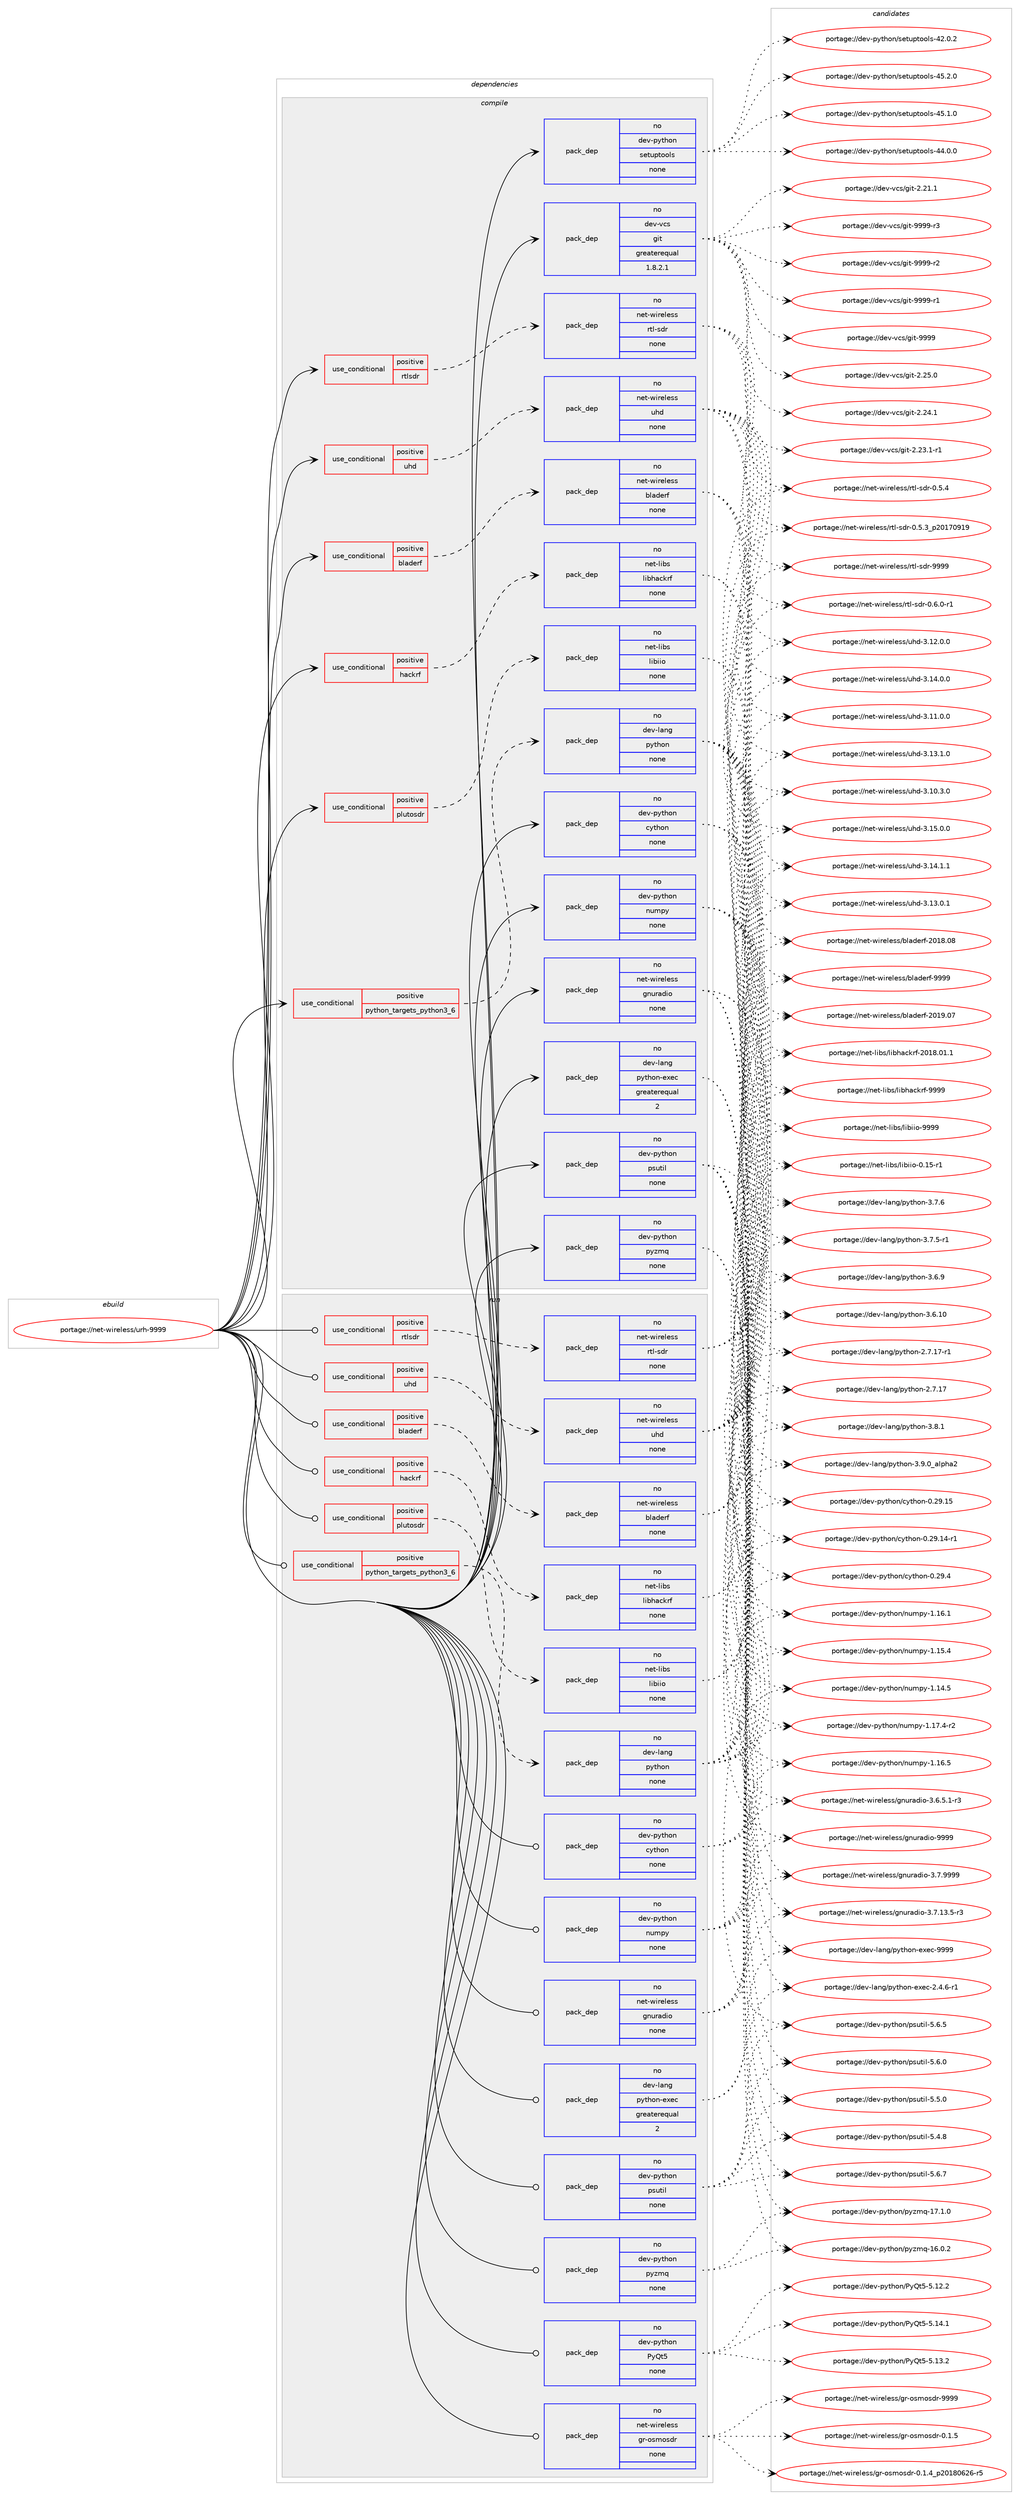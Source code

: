 digraph prolog {

# *************
# Graph options
# *************

newrank=true;
concentrate=true;
compound=true;
graph [rankdir=LR,fontname=Helvetica,fontsize=10,ranksep=1.5];#, ranksep=2.5, nodesep=0.2];
edge  [arrowhead=vee];
node  [fontname=Helvetica,fontsize=10];

# **********
# The ebuild
# **********

subgraph cluster_leftcol {
color=gray;
rank=same;
label=<<i>ebuild</i>>;
id [label="portage://net-wireless/urh-9999", color=red, width=4, href="../net-wireless/urh-9999.svg"];
}

# ****************
# The dependencies
# ****************

subgraph cluster_midcol {
color=gray;
label=<<i>dependencies</i>>;
subgraph cluster_compile {
fillcolor="#eeeeee";
style=filled;
label=<<i>compile</i>>;
subgraph cond21196 {
dependency108096 [label=<<TABLE BORDER="0" CELLBORDER="1" CELLSPACING="0" CELLPADDING="4"><TR><TD ROWSPAN="3" CELLPADDING="10">use_conditional</TD></TR><TR><TD>positive</TD></TR><TR><TD>bladerf</TD></TR></TABLE>>, shape=none, color=red];
subgraph pack85108 {
dependency108097 [label=<<TABLE BORDER="0" CELLBORDER="1" CELLSPACING="0" CELLPADDING="4" WIDTH="220"><TR><TD ROWSPAN="6" CELLPADDING="30">pack_dep</TD></TR><TR><TD WIDTH="110">no</TD></TR><TR><TD>net-wireless</TD></TR><TR><TD>bladerf</TD></TR><TR><TD>none</TD></TR><TR><TD></TD></TR></TABLE>>, shape=none, color=blue];
}
dependency108096:e -> dependency108097:w [weight=20,style="dashed",arrowhead="vee"];
}
id:e -> dependency108096:w [weight=20,style="solid",arrowhead="vee"];
subgraph cond21197 {
dependency108098 [label=<<TABLE BORDER="0" CELLBORDER="1" CELLSPACING="0" CELLPADDING="4"><TR><TD ROWSPAN="3" CELLPADDING="10">use_conditional</TD></TR><TR><TD>positive</TD></TR><TR><TD>hackrf</TD></TR></TABLE>>, shape=none, color=red];
subgraph pack85109 {
dependency108099 [label=<<TABLE BORDER="0" CELLBORDER="1" CELLSPACING="0" CELLPADDING="4" WIDTH="220"><TR><TD ROWSPAN="6" CELLPADDING="30">pack_dep</TD></TR><TR><TD WIDTH="110">no</TD></TR><TR><TD>net-libs</TD></TR><TR><TD>libhackrf</TD></TR><TR><TD>none</TD></TR><TR><TD></TD></TR></TABLE>>, shape=none, color=blue];
}
dependency108098:e -> dependency108099:w [weight=20,style="dashed",arrowhead="vee"];
}
id:e -> dependency108098:w [weight=20,style="solid",arrowhead="vee"];
subgraph cond21198 {
dependency108100 [label=<<TABLE BORDER="0" CELLBORDER="1" CELLSPACING="0" CELLPADDING="4"><TR><TD ROWSPAN="3" CELLPADDING="10">use_conditional</TD></TR><TR><TD>positive</TD></TR><TR><TD>plutosdr</TD></TR></TABLE>>, shape=none, color=red];
subgraph pack85110 {
dependency108101 [label=<<TABLE BORDER="0" CELLBORDER="1" CELLSPACING="0" CELLPADDING="4" WIDTH="220"><TR><TD ROWSPAN="6" CELLPADDING="30">pack_dep</TD></TR><TR><TD WIDTH="110">no</TD></TR><TR><TD>net-libs</TD></TR><TR><TD>libiio</TD></TR><TR><TD>none</TD></TR><TR><TD></TD></TR></TABLE>>, shape=none, color=blue];
}
dependency108100:e -> dependency108101:w [weight=20,style="dashed",arrowhead="vee"];
}
id:e -> dependency108100:w [weight=20,style="solid",arrowhead="vee"];
subgraph cond21199 {
dependency108102 [label=<<TABLE BORDER="0" CELLBORDER="1" CELLSPACING="0" CELLPADDING="4"><TR><TD ROWSPAN="3" CELLPADDING="10">use_conditional</TD></TR><TR><TD>positive</TD></TR><TR><TD>python_targets_python3_6</TD></TR></TABLE>>, shape=none, color=red];
subgraph pack85111 {
dependency108103 [label=<<TABLE BORDER="0" CELLBORDER="1" CELLSPACING="0" CELLPADDING="4" WIDTH="220"><TR><TD ROWSPAN="6" CELLPADDING="30">pack_dep</TD></TR><TR><TD WIDTH="110">no</TD></TR><TR><TD>dev-lang</TD></TR><TR><TD>python</TD></TR><TR><TD>none</TD></TR><TR><TD></TD></TR></TABLE>>, shape=none, color=blue];
}
dependency108102:e -> dependency108103:w [weight=20,style="dashed",arrowhead="vee"];
}
id:e -> dependency108102:w [weight=20,style="solid",arrowhead="vee"];
subgraph cond21200 {
dependency108104 [label=<<TABLE BORDER="0" CELLBORDER="1" CELLSPACING="0" CELLPADDING="4"><TR><TD ROWSPAN="3" CELLPADDING="10">use_conditional</TD></TR><TR><TD>positive</TD></TR><TR><TD>rtlsdr</TD></TR></TABLE>>, shape=none, color=red];
subgraph pack85112 {
dependency108105 [label=<<TABLE BORDER="0" CELLBORDER="1" CELLSPACING="0" CELLPADDING="4" WIDTH="220"><TR><TD ROWSPAN="6" CELLPADDING="30">pack_dep</TD></TR><TR><TD WIDTH="110">no</TD></TR><TR><TD>net-wireless</TD></TR><TR><TD>rtl-sdr</TD></TR><TR><TD>none</TD></TR><TR><TD></TD></TR></TABLE>>, shape=none, color=blue];
}
dependency108104:e -> dependency108105:w [weight=20,style="dashed",arrowhead="vee"];
}
id:e -> dependency108104:w [weight=20,style="solid",arrowhead="vee"];
subgraph cond21201 {
dependency108106 [label=<<TABLE BORDER="0" CELLBORDER="1" CELLSPACING="0" CELLPADDING="4"><TR><TD ROWSPAN="3" CELLPADDING="10">use_conditional</TD></TR><TR><TD>positive</TD></TR><TR><TD>uhd</TD></TR></TABLE>>, shape=none, color=red];
subgraph pack85113 {
dependency108107 [label=<<TABLE BORDER="0" CELLBORDER="1" CELLSPACING="0" CELLPADDING="4" WIDTH="220"><TR><TD ROWSPAN="6" CELLPADDING="30">pack_dep</TD></TR><TR><TD WIDTH="110">no</TD></TR><TR><TD>net-wireless</TD></TR><TR><TD>uhd</TD></TR><TR><TD>none</TD></TR><TR><TD></TD></TR></TABLE>>, shape=none, color=blue];
}
dependency108106:e -> dependency108107:w [weight=20,style="dashed",arrowhead="vee"];
}
id:e -> dependency108106:w [weight=20,style="solid",arrowhead="vee"];
subgraph pack85114 {
dependency108108 [label=<<TABLE BORDER="0" CELLBORDER="1" CELLSPACING="0" CELLPADDING="4" WIDTH="220"><TR><TD ROWSPAN="6" CELLPADDING="30">pack_dep</TD></TR><TR><TD WIDTH="110">no</TD></TR><TR><TD>dev-lang</TD></TR><TR><TD>python-exec</TD></TR><TR><TD>greaterequal</TD></TR><TR><TD>2</TD></TR></TABLE>>, shape=none, color=blue];
}
id:e -> dependency108108:w [weight=20,style="solid",arrowhead="vee"];
subgraph pack85115 {
dependency108109 [label=<<TABLE BORDER="0" CELLBORDER="1" CELLSPACING="0" CELLPADDING="4" WIDTH="220"><TR><TD ROWSPAN="6" CELLPADDING="30">pack_dep</TD></TR><TR><TD WIDTH="110">no</TD></TR><TR><TD>dev-python</TD></TR><TR><TD>cython</TD></TR><TR><TD>none</TD></TR><TR><TD></TD></TR></TABLE>>, shape=none, color=blue];
}
id:e -> dependency108109:w [weight=20,style="solid",arrowhead="vee"];
subgraph pack85116 {
dependency108110 [label=<<TABLE BORDER="0" CELLBORDER="1" CELLSPACING="0" CELLPADDING="4" WIDTH="220"><TR><TD ROWSPAN="6" CELLPADDING="30">pack_dep</TD></TR><TR><TD WIDTH="110">no</TD></TR><TR><TD>dev-python</TD></TR><TR><TD>numpy</TD></TR><TR><TD>none</TD></TR><TR><TD></TD></TR></TABLE>>, shape=none, color=blue];
}
id:e -> dependency108110:w [weight=20,style="solid",arrowhead="vee"];
subgraph pack85117 {
dependency108111 [label=<<TABLE BORDER="0" CELLBORDER="1" CELLSPACING="0" CELLPADDING="4" WIDTH="220"><TR><TD ROWSPAN="6" CELLPADDING="30">pack_dep</TD></TR><TR><TD WIDTH="110">no</TD></TR><TR><TD>dev-python</TD></TR><TR><TD>psutil</TD></TR><TR><TD>none</TD></TR><TR><TD></TD></TR></TABLE>>, shape=none, color=blue];
}
id:e -> dependency108111:w [weight=20,style="solid",arrowhead="vee"];
subgraph pack85118 {
dependency108112 [label=<<TABLE BORDER="0" CELLBORDER="1" CELLSPACING="0" CELLPADDING="4" WIDTH="220"><TR><TD ROWSPAN="6" CELLPADDING="30">pack_dep</TD></TR><TR><TD WIDTH="110">no</TD></TR><TR><TD>dev-python</TD></TR><TR><TD>pyzmq</TD></TR><TR><TD>none</TD></TR><TR><TD></TD></TR></TABLE>>, shape=none, color=blue];
}
id:e -> dependency108112:w [weight=20,style="solid",arrowhead="vee"];
subgraph pack85119 {
dependency108113 [label=<<TABLE BORDER="0" CELLBORDER="1" CELLSPACING="0" CELLPADDING="4" WIDTH="220"><TR><TD ROWSPAN="6" CELLPADDING="30">pack_dep</TD></TR><TR><TD WIDTH="110">no</TD></TR><TR><TD>dev-python</TD></TR><TR><TD>setuptools</TD></TR><TR><TD>none</TD></TR><TR><TD></TD></TR></TABLE>>, shape=none, color=blue];
}
id:e -> dependency108113:w [weight=20,style="solid",arrowhead="vee"];
subgraph pack85120 {
dependency108114 [label=<<TABLE BORDER="0" CELLBORDER="1" CELLSPACING="0" CELLPADDING="4" WIDTH="220"><TR><TD ROWSPAN="6" CELLPADDING="30">pack_dep</TD></TR><TR><TD WIDTH="110">no</TD></TR><TR><TD>dev-vcs</TD></TR><TR><TD>git</TD></TR><TR><TD>greaterequal</TD></TR><TR><TD>1.8.2.1</TD></TR></TABLE>>, shape=none, color=blue];
}
id:e -> dependency108114:w [weight=20,style="solid",arrowhead="vee"];
subgraph pack85121 {
dependency108115 [label=<<TABLE BORDER="0" CELLBORDER="1" CELLSPACING="0" CELLPADDING="4" WIDTH="220"><TR><TD ROWSPAN="6" CELLPADDING="30">pack_dep</TD></TR><TR><TD WIDTH="110">no</TD></TR><TR><TD>net-wireless</TD></TR><TR><TD>gnuradio</TD></TR><TR><TD>none</TD></TR><TR><TD></TD></TR></TABLE>>, shape=none, color=blue];
}
id:e -> dependency108115:w [weight=20,style="solid",arrowhead="vee"];
}
subgraph cluster_compileandrun {
fillcolor="#eeeeee";
style=filled;
label=<<i>compile and run</i>>;
}
subgraph cluster_run {
fillcolor="#eeeeee";
style=filled;
label=<<i>run</i>>;
subgraph cond21202 {
dependency108116 [label=<<TABLE BORDER="0" CELLBORDER="1" CELLSPACING="0" CELLPADDING="4"><TR><TD ROWSPAN="3" CELLPADDING="10">use_conditional</TD></TR><TR><TD>positive</TD></TR><TR><TD>bladerf</TD></TR></TABLE>>, shape=none, color=red];
subgraph pack85122 {
dependency108117 [label=<<TABLE BORDER="0" CELLBORDER="1" CELLSPACING="0" CELLPADDING="4" WIDTH="220"><TR><TD ROWSPAN="6" CELLPADDING="30">pack_dep</TD></TR><TR><TD WIDTH="110">no</TD></TR><TR><TD>net-wireless</TD></TR><TR><TD>bladerf</TD></TR><TR><TD>none</TD></TR><TR><TD></TD></TR></TABLE>>, shape=none, color=blue];
}
dependency108116:e -> dependency108117:w [weight=20,style="dashed",arrowhead="vee"];
}
id:e -> dependency108116:w [weight=20,style="solid",arrowhead="odot"];
subgraph cond21203 {
dependency108118 [label=<<TABLE BORDER="0" CELLBORDER="1" CELLSPACING="0" CELLPADDING="4"><TR><TD ROWSPAN="3" CELLPADDING="10">use_conditional</TD></TR><TR><TD>positive</TD></TR><TR><TD>hackrf</TD></TR></TABLE>>, shape=none, color=red];
subgraph pack85123 {
dependency108119 [label=<<TABLE BORDER="0" CELLBORDER="1" CELLSPACING="0" CELLPADDING="4" WIDTH="220"><TR><TD ROWSPAN="6" CELLPADDING="30">pack_dep</TD></TR><TR><TD WIDTH="110">no</TD></TR><TR><TD>net-libs</TD></TR><TR><TD>libhackrf</TD></TR><TR><TD>none</TD></TR><TR><TD></TD></TR></TABLE>>, shape=none, color=blue];
}
dependency108118:e -> dependency108119:w [weight=20,style="dashed",arrowhead="vee"];
}
id:e -> dependency108118:w [weight=20,style="solid",arrowhead="odot"];
subgraph cond21204 {
dependency108120 [label=<<TABLE BORDER="0" CELLBORDER="1" CELLSPACING="0" CELLPADDING="4"><TR><TD ROWSPAN="3" CELLPADDING="10">use_conditional</TD></TR><TR><TD>positive</TD></TR><TR><TD>plutosdr</TD></TR></TABLE>>, shape=none, color=red];
subgraph pack85124 {
dependency108121 [label=<<TABLE BORDER="0" CELLBORDER="1" CELLSPACING="0" CELLPADDING="4" WIDTH="220"><TR><TD ROWSPAN="6" CELLPADDING="30">pack_dep</TD></TR><TR><TD WIDTH="110">no</TD></TR><TR><TD>net-libs</TD></TR><TR><TD>libiio</TD></TR><TR><TD>none</TD></TR><TR><TD></TD></TR></TABLE>>, shape=none, color=blue];
}
dependency108120:e -> dependency108121:w [weight=20,style="dashed",arrowhead="vee"];
}
id:e -> dependency108120:w [weight=20,style="solid",arrowhead="odot"];
subgraph cond21205 {
dependency108122 [label=<<TABLE BORDER="0" CELLBORDER="1" CELLSPACING="0" CELLPADDING="4"><TR><TD ROWSPAN="3" CELLPADDING="10">use_conditional</TD></TR><TR><TD>positive</TD></TR><TR><TD>python_targets_python3_6</TD></TR></TABLE>>, shape=none, color=red];
subgraph pack85125 {
dependency108123 [label=<<TABLE BORDER="0" CELLBORDER="1" CELLSPACING="0" CELLPADDING="4" WIDTH="220"><TR><TD ROWSPAN="6" CELLPADDING="30">pack_dep</TD></TR><TR><TD WIDTH="110">no</TD></TR><TR><TD>dev-lang</TD></TR><TR><TD>python</TD></TR><TR><TD>none</TD></TR><TR><TD></TD></TR></TABLE>>, shape=none, color=blue];
}
dependency108122:e -> dependency108123:w [weight=20,style="dashed",arrowhead="vee"];
}
id:e -> dependency108122:w [weight=20,style="solid",arrowhead="odot"];
subgraph cond21206 {
dependency108124 [label=<<TABLE BORDER="0" CELLBORDER="1" CELLSPACING="0" CELLPADDING="4"><TR><TD ROWSPAN="3" CELLPADDING="10">use_conditional</TD></TR><TR><TD>positive</TD></TR><TR><TD>rtlsdr</TD></TR></TABLE>>, shape=none, color=red];
subgraph pack85126 {
dependency108125 [label=<<TABLE BORDER="0" CELLBORDER="1" CELLSPACING="0" CELLPADDING="4" WIDTH="220"><TR><TD ROWSPAN="6" CELLPADDING="30">pack_dep</TD></TR><TR><TD WIDTH="110">no</TD></TR><TR><TD>net-wireless</TD></TR><TR><TD>rtl-sdr</TD></TR><TR><TD>none</TD></TR><TR><TD></TD></TR></TABLE>>, shape=none, color=blue];
}
dependency108124:e -> dependency108125:w [weight=20,style="dashed",arrowhead="vee"];
}
id:e -> dependency108124:w [weight=20,style="solid",arrowhead="odot"];
subgraph cond21207 {
dependency108126 [label=<<TABLE BORDER="0" CELLBORDER="1" CELLSPACING="0" CELLPADDING="4"><TR><TD ROWSPAN="3" CELLPADDING="10">use_conditional</TD></TR><TR><TD>positive</TD></TR><TR><TD>uhd</TD></TR></TABLE>>, shape=none, color=red];
subgraph pack85127 {
dependency108127 [label=<<TABLE BORDER="0" CELLBORDER="1" CELLSPACING="0" CELLPADDING="4" WIDTH="220"><TR><TD ROWSPAN="6" CELLPADDING="30">pack_dep</TD></TR><TR><TD WIDTH="110">no</TD></TR><TR><TD>net-wireless</TD></TR><TR><TD>uhd</TD></TR><TR><TD>none</TD></TR><TR><TD></TD></TR></TABLE>>, shape=none, color=blue];
}
dependency108126:e -> dependency108127:w [weight=20,style="dashed",arrowhead="vee"];
}
id:e -> dependency108126:w [weight=20,style="solid",arrowhead="odot"];
subgraph pack85128 {
dependency108128 [label=<<TABLE BORDER="0" CELLBORDER="1" CELLSPACING="0" CELLPADDING="4" WIDTH="220"><TR><TD ROWSPAN="6" CELLPADDING="30">pack_dep</TD></TR><TR><TD WIDTH="110">no</TD></TR><TR><TD>dev-lang</TD></TR><TR><TD>python-exec</TD></TR><TR><TD>greaterequal</TD></TR><TR><TD>2</TD></TR></TABLE>>, shape=none, color=blue];
}
id:e -> dependency108128:w [weight=20,style="solid",arrowhead="odot"];
subgraph pack85129 {
dependency108129 [label=<<TABLE BORDER="0" CELLBORDER="1" CELLSPACING="0" CELLPADDING="4" WIDTH="220"><TR><TD ROWSPAN="6" CELLPADDING="30">pack_dep</TD></TR><TR><TD WIDTH="110">no</TD></TR><TR><TD>dev-python</TD></TR><TR><TD>PyQt5</TD></TR><TR><TD>none</TD></TR><TR><TD></TD></TR></TABLE>>, shape=none, color=blue];
}
id:e -> dependency108129:w [weight=20,style="solid",arrowhead="odot"];
subgraph pack85130 {
dependency108130 [label=<<TABLE BORDER="0" CELLBORDER="1" CELLSPACING="0" CELLPADDING="4" WIDTH="220"><TR><TD ROWSPAN="6" CELLPADDING="30">pack_dep</TD></TR><TR><TD WIDTH="110">no</TD></TR><TR><TD>dev-python</TD></TR><TR><TD>cython</TD></TR><TR><TD>none</TD></TR><TR><TD></TD></TR></TABLE>>, shape=none, color=blue];
}
id:e -> dependency108130:w [weight=20,style="solid",arrowhead="odot"];
subgraph pack85131 {
dependency108131 [label=<<TABLE BORDER="0" CELLBORDER="1" CELLSPACING="0" CELLPADDING="4" WIDTH="220"><TR><TD ROWSPAN="6" CELLPADDING="30">pack_dep</TD></TR><TR><TD WIDTH="110">no</TD></TR><TR><TD>dev-python</TD></TR><TR><TD>numpy</TD></TR><TR><TD>none</TD></TR><TR><TD></TD></TR></TABLE>>, shape=none, color=blue];
}
id:e -> dependency108131:w [weight=20,style="solid",arrowhead="odot"];
subgraph pack85132 {
dependency108132 [label=<<TABLE BORDER="0" CELLBORDER="1" CELLSPACING="0" CELLPADDING="4" WIDTH="220"><TR><TD ROWSPAN="6" CELLPADDING="30">pack_dep</TD></TR><TR><TD WIDTH="110">no</TD></TR><TR><TD>dev-python</TD></TR><TR><TD>psutil</TD></TR><TR><TD>none</TD></TR><TR><TD></TD></TR></TABLE>>, shape=none, color=blue];
}
id:e -> dependency108132:w [weight=20,style="solid",arrowhead="odot"];
subgraph pack85133 {
dependency108133 [label=<<TABLE BORDER="0" CELLBORDER="1" CELLSPACING="0" CELLPADDING="4" WIDTH="220"><TR><TD ROWSPAN="6" CELLPADDING="30">pack_dep</TD></TR><TR><TD WIDTH="110">no</TD></TR><TR><TD>dev-python</TD></TR><TR><TD>pyzmq</TD></TR><TR><TD>none</TD></TR><TR><TD></TD></TR></TABLE>>, shape=none, color=blue];
}
id:e -> dependency108133:w [weight=20,style="solid",arrowhead="odot"];
subgraph pack85134 {
dependency108134 [label=<<TABLE BORDER="0" CELLBORDER="1" CELLSPACING="0" CELLPADDING="4" WIDTH="220"><TR><TD ROWSPAN="6" CELLPADDING="30">pack_dep</TD></TR><TR><TD WIDTH="110">no</TD></TR><TR><TD>net-wireless</TD></TR><TR><TD>gnuradio</TD></TR><TR><TD>none</TD></TR><TR><TD></TD></TR></TABLE>>, shape=none, color=blue];
}
id:e -> dependency108134:w [weight=20,style="solid",arrowhead="odot"];
subgraph pack85135 {
dependency108135 [label=<<TABLE BORDER="0" CELLBORDER="1" CELLSPACING="0" CELLPADDING="4" WIDTH="220"><TR><TD ROWSPAN="6" CELLPADDING="30">pack_dep</TD></TR><TR><TD WIDTH="110">no</TD></TR><TR><TD>net-wireless</TD></TR><TR><TD>gr-osmosdr</TD></TR><TR><TD>none</TD></TR><TR><TD></TD></TR></TABLE>>, shape=none, color=blue];
}
id:e -> dependency108135:w [weight=20,style="solid",arrowhead="odot"];
}
}

# **************
# The candidates
# **************

subgraph cluster_choices {
rank=same;
color=gray;
label=<<i>candidates</i>>;

subgraph choice85108 {
color=black;
nodesep=1;
choice110101116451191051141011081011151154798108971001011141024557575757 [label="portage://net-wireless/bladerf-9999", color=red, width=4,href="../net-wireless/bladerf-9999.svg"];
choice110101116451191051141011081011151154798108971001011141024550484957464855 [label="portage://net-wireless/bladerf-2019.07", color=red, width=4,href="../net-wireless/bladerf-2019.07.svg"];
choice110101116451191051141011081011151154798108971001011141024550484956464856 [label="portage://net-wireless/bladerf-2018.08", color=red, width=4,href="../net-wireless/bladerf-2018.08.svg"];
dependency108097:e -> choice110101116451191051141011081011151154798108971001011141024557575757:w [style=dotted,weight="100"];
dependency108097:e -> choice110101116451191051141011081011151154798108971001011141024550484957464855:w [style=dotted,weight="100"];
dependency108097:e -> choice110101116451191051141011081011151154798108971001011141024550484956464856:w [style=dotted,weight="100"];
}
subgraph choice85109 {
color=black;
nodesep=1;
choice1101011164510810598115471081059810497991071141024557575757 [label="portage://net-libs/libhackrf-9999", color=red, width=4,href="../net-libs/libhackrf-9999.svg"];
choice11010111645108105981154710810598104979910711410245504849564648494649 [label="portage://net-libs/libhackrf-2018.01.1", color=red, width=4,href="../net-libs/libhackrf-2018.01.1.svg"];
dependency108099:e -> choice1101011164510810598115471081059810497991071141024557575757:w [style=dotted,weight="100"];
dependency108099:e -> choice11010111645108105981154710810598104979910711410245504849564648494649:w [style=dotted,weight="100"];
}
subgraph choice85110 {
color=black;
nodesep=1;
choice110101116451081059811547108105981051051114557575757 [label="portage://net-libs/libiio-9999", color=red, width=4,href="../net-libs/libiio-9999.svg"];
choice1101011164510810598115471081059810510511145484649534511449 [label="portage://net-libs/libiio-0.15-r1", color=red, width=4,href="../net-libs/libiio-0.15-r1.svg"];
dependency108101:e -> choice110101116451081059811547108105981051051114557575757:w [style=dotted,weight="100"];
dependency108101:e -> choice1101011164510810598115471081059810510511145484649534511449:w [style=dotted,weight="100"];
}
subgraph choice85111 {
color=black;
nodesep=1;
choice10010111845108971101034711212111610411111045514657464895971081121049750 [label="portage://dev-lang/python-3.9.0_alpha2", color=red, width=4,href="../dev-lang/python-3.9.0_alpha2.svg"];
choice100101118451089711010347112121116104111110455146564649 [label="portage://dev-lang/python-3.8.1", color=red, width=4,href="../dev-lang/python-3.8.1.svg"];
choice100101118451089711010347112121116104111110455146554654 [label="portage://dev-lang/python-3.7.6", color=red, width=4,href="../dev-lang/python-3.7.6.svg"];
choice1001011184510897110103471121211161041111104551465546534511449 [label="portage://dev-lang/python-3.7.5-r1", color=red, width=4,href="../dev-lang/python-3.7.5-r1.svg"];
choice100101118451089711010347112121116104111110455146544657 [label="portage://dev-lang/python-3.6.9", color=red, width=4,href="../dev-lang/python-3.6.9.svg"];
choice10010111845108971101034711212111610411111045514654464948 [label="portage://dev-lang/python-3.6.10", color=red, width=4,href="../dev-lang/python-3.6.10.svg"];
choice100101118451089711010347112121116104111110455046554649554511449 [label="portage://dev-lang/python-2.7.17-r1", color=red, width=4,href="../dev-lang/python-2.7.17-r1.svg"];
choice10010111845108971101034711212111610411111045504655464955 [label="portage://dev-lang/python-2.7.17", color=red, width=4,href="../dev-lang/python-2.7.17.svg"];
dependency108103:e -> choice10010111845108971101034711212111610411111045514657464895971081121049750:w [style=dotted,weight="100"];
dependency108103:e -> choice100101118451089711010347112121116104111110455146564649:w [style=dotted,weight="100"];
dependency108103:e -> choice100101118451089711010347112121116104111110455146554654:w [style=dotted,weight="100"];
dependency108103:e -> choice1001011184510897110103471121211161041111104551465546534511449:w [style=dotted,weight="100"];
dependency108103:e -> choice100101118451089711010347112121116104111110455146544657:w [style=dotted,weight="100"];
dependency108103:e -> choice10010111845108971101034711212111610411111045514654464948:w [style=dotted,weight="100"];
dependency108103:e -> choice100101118451089711010347112121116104111110455046554649554511449:w [style=dotted,weight="100"];
dependency108103:e -> choice10010111845108971101034711212111610411111045504655464955:w [style=dotted,weight="100"];
}
subgraph choice85112 {
color=black;
nodesep=1;
choice1101011164511910511410110810111511547114116108451151001144557575757 [label="portage://net-wireless/rtl-sdr-9999", color=red, width=4,href="../net-wireless/rtl-sdr-9999.svg"];
choice1101011164511910511410110810111511547114116108451151001144548465446484511449 [label="portage://net-wireless/rtl-sdr-0.6.0-r1", color=red, width=4,href="../net-wireless/rtl-sdr-0.6.0-r1.svg"];
choice110101116451191051141011081011151154711411610845115100114454846534652 [label="portage://net-wireless/rtl-sdr-0.5.4", color=red, width=4,href="../net-wireless/rtl-sdr-0.5.4.svg"];
choice110101116451191051141011081011151154711411610845115100114454846534651951125048495548574957 [label="portage://net-wireless/rtl-sdr-0.5.3_p20170919", color=red, width=4,href="../net-wireless/rtl-sdr-0.5.3_p20170919.svg"];
dependency108105:e -> choice1101011164511910511410110810111511547114116108451151001144557575757:w [style=dotted,weight="100"];
dependency108105:e -> choice1101011164511910511410110810111511547114116108451151001144548465446484511449:w [style=dotted,weight="100"];
dependency108105:e -> choice110101116451191051141011081011151154711411610845115100114454846534652:w [style=dotted,weight="100"];
dependency108105:e -> choice110101116451191051141011081011151154711411610845115100114454846534651951125048495548574957:w [style=dotted,weight="100"];
}
subgraph choice85113 {
color=black;
nodesep=1;
choice1101011164511910511410110810111511547117104100455146495346484648 [label="portage://net-wireless/uhd-3.15.0.0", color=red, width=4,href="../net-wireless/uhd-3.15.0.0.svg"];
choice1101011164511910511410110810111511547117104100455146495246494649 [label="portage://net-wireless/uhd-3.14.1.1", color=red, width=4,href="../net-wireless/uhd-3.14.1.1.svg"];
choice1101011164511910511410110810111511547117104100455146495246484648 [label="portage://net-wireless/uhd-3.14.0.0", color=red, width=4,href="../net-wireless/uhd-3.14.0.0.svg"];
choice1101011164511910511410110810111511547117104100455146495146494648 [label="portage://net-wireless/uhd-3.13.1.0", color=red, width=4,href="../net-wireless/uhd-3.13.1.0.svg"];
choice1101011164511910511410110810111511547117104100455146495146484649 [label="portage://net-wireless/uhd-3.13.0.1", color=red, width=4,href="../net-wireless/uhd-3.13.0.1.svg"];
choice1101011164511910511410110810111511547117104100455146495046484648 [label="portage://net-wireless/uhd-3.12.0.0", color=red, width=4,href="../net-wireless/uhd-3.12.0.0.svg"];
choice1101011164511910511410110810111511547117104100455146494946484648 [label="portage://net-wireless/uhd-3.11.0.0", color=red, width=4,href="../net-wireless/uhd-3.11.0.0.svg"];
choice1101011164511910511410110810111511547117104100455146494846514648 [label="portage://net-wireless/uhd-3.10.3.0", color=red, width=4,href="../net-wireless/uhd-3.10.3.0.svg"];
dependency108107:e -> choice1101011164511910511410110810111511547117104100455146495346484648:w [style=dotted,weight="100"];
dependency108107:e -> choice1101011164511910511410110810111511547117104100455146495246494649:w [style=dotted,weight="100"];
dependency108107:e -> choice1101011164511910511410110810111511547117104100455146495246484648:w [style=dotted,weight="100"];
dependency108107:e -> choice1101011164511910511410110810111511547117104100455146495146494648:w [style=dotted,weight="100"];
dependency108107:e -> choice1101011164511910511410110810111511547117104100455146495146484649:w [style=dotted,weight="100"];
dependency108107:e -> choice1101011164511910511410110810111511547117104100455146495046484648:w [style=dotted,weight="100"];
dependency108107:e -> choice1101011164511910511410110810111511547117104100455146494946484648:w [style=dotted,weight="100"];
dependency108107:e -> choice1101011164511910511410110810111511547117104100455146494846514648:w [style=dotted,weight="100"];
}
subgraph choice85114 {
color=black;
nodesep=1;
choice10010111845108971101034711212111610411111045101120101994557575757 [label="portage://dev-lang/python-exec-9999", color=red, width=4,href="../dev-lang/python-exec-9999.svg"];
choice10010111845108971101034711212111610411111045101120101994550465246544511449 [label="portage://dev-lang/python-exec-2.4.6-r1", color=red, width=4,href="../dev-lang/python-exec-2.4.6-r1.svg"];
dependency108108:e -> choice10010111845108971101034711212111610411111045101120101994557575757:w [style=dotted,weight="100"];
dependency108108:e -> choice10010111845108971101034711212111610411111045101120101994550465246544511449:w [style=dotted,weight="100"];
}
subgraph choice85115 {
color=black;
nodesep=1;
choice10010111845112121116104111110479912111610411111045484650574652 [label="portage://dev-python/cython-0.29.4", color=red, width=4,href="../dev-python/cython-0.29.4.svg"];
choice1001011184511212111610411111047991211161041111104548465057464953 [label="portage://dev-python/cython-0.29.15", color=red, width=4,href="../dev-python/cython-0.29.15.svg"];
choice10010111845112121116104111110479912111610411111045484650574649524511449 [label="portage://dev-python/cython-0.29.14-r1", color=red, width=4,href="../dev-python/cython-0.29.14-r1.svg"];
dependency108109:e -> choice10010111845112121116104111110479912111610411111045484650574652:w [style=dotted,weight="100"];
dependency108109:e -> choice1001011184511212111610411111047991211161041111104548465057464953:w [style=dotted,weight="100"];
dependency108109:e -> choice10010111845112121116104111110479912111610411111045484650574649524511449:w [style=dotted,weight="100"];
}
subgraph choice85116 {
color=black;
nodesep=1;
choice1001011184511212111610411111047110117109112121454946495546524511450 [label="portage://dev-python/numpy-1.17.4-r2", color=red, width=4,href="../dev-python/numpy-1.17.4-r2.svg"];
choice100101118451121211161041111104711011710911212145494649544653 [label="portage://dev-python/numpy-1.16.5", color=red, width=4,href="../dev-python/numpy-1.16.5.svg"];
choice100101118451121211161041111104711011710911212145494649544649 [label="portage://dev-python/numpy-1.16.1", color=red, width=4,href="../dev-python/numpy-1.16.1.svg"];
choice100101118451121211161041111104711011710911212145494649534652 [label="portage://dev-python/numpy-1.15.4", color=red, width=4,href="../dev-python/numpy-1.15.4.svg"];
choice100101118451121211161041111104711011710911212145494649524653 [label="portage://dev-python/numpy-1.14.5", color=red, width=4,href="../dev-python/numpy-1.14.5.svg"];
dependency108110:e -> choice1001011184511212111610411111047110117109112121454946495546524511450:w [style=dotted,weight="100"];
dependency108110:e -> choice100101118451121211161041111104711011710911212145494649544653:w [style=dotted,weight="100"];
dependency108110:e -> choice100101118451121211161041111104711011710911212145494649544649:w [style=dotted,weight="100"];
dependency108110:e -> choice100101118451121211161041111104711011710911212145494649534652:w [style=dotted,weight="100"];
dependency108110:e -> choice100101118451121211161041111104711011710911212145494649524653:w [style=dotted,weight="100"];
}
subgraph choice85117 {
color=black;
nodesep=1;
choice1001011184511212111610411111047112115117116105108455346544655 [label="portage://dev-python/psutil-5.6.7", color=red, width=4,href="../dev-python/psutil-5.6.7.svg"];
choice1001011184511212111610411111047112115117116105108455346544653 [label="portage://dev-python/psutil-5.6.5", color=red, width=4,href="../dev-python/psutil-5.6.5.svg"];
choice1001011184511212111610411111047112115117116105108455346544648 [label="portage://dev-python/psutil-5.6.0", color=red, width=4,href="../dev-python/psutil-5.6.0.svg"];
choice1001011184511212111610411111047112115117116105108455346534648 [label="portage://dev-python/psutil-5.5.0", color=red, width=4,href="../dev-python/psutil-5.5.0.svg"];
choice1001011184511212111610411111047112115117116105108455346524656 [label="portage://dev-python/psutil-5.4.8", color=red, width=4,href="../dev-python/psutil-5.4.8.svg"];
dependency108111:e -> choice1001011184511212111610411111047112115117116105108455346544655:w [style=dotted,weight="100"];
dependency108111:e -> choice1001011184511212111610411111047112115117116105108455346544653:w [style=dotted,weight="100"];
dependency108111:e -> choice1001011184511212111610411111047112115117116105108455346544648:w [style=dotted,weight="100"];
dependency108111:e -> choice1001011184511212111610411111047112115117116105108455346534648:w [style=dotted,weight="100"];
dependency108111:e -> choice1001011184511212111610411111047112115117116105108455346524656:w [style=dotted,weight="100"];
}
subgraph choice85118 {
color=black;
nodesep=1;
choice100101118451121211161041111104711212112210911345495546494648 [label="portage://dev-python/pyzmq-17.1.0", color=red, width=4,href="../dev-python/pyzmq-17.1.0.svg"];
choice100101118451121211161041111104711212112210911345495446484650 [label="portage://dev-python/pyzmq-16.0.2", color=red, width=4,href="../dev-python/pyzmq-16.0.2.svg"];
dependency108112:e -> choice100101118451121211161041111104711212112210911345495546494648:w [style=dotted,weight="100"];
dependency108112:e -> choice100101118451121211161041111104711212112210911345495446484650:w [style=dotted,weight="100"];
}
subgraph choice85119 {
color=black;
nodesep=1;
choice100101118451121211161041111104711510111611711211611111110811545525346504648 [label="portage://dev-python/setuptools-45.2.0", color=red, width=4,href="../dev-python/setuptools-45.2.0.svg"];
choice100101118451121211161041111104711510111611711211611111110811545525346494648 [label="portage://dev-python/setuptools-45.1.0", color=red, width=4,href="../dev-python/setuptools-45.1.0.svg"];
choice100101118451121211161041111104711510111611711211611111110811545525246484648 [label="portage://dev-python/setuptools-44.0.0", color=red, width=4,href="../dev-python/setuptools-44.0.0.svg"];
choice100101118451121211161041111104711510111611711211611111110811545525046484650 [label="portage://dev-python/setuptools-42.0.2", color=red, width=4,href="../dev-python/setuptools-42.0.2.svg"];
dependency108113:e -> choice100101118451121211161041111104711510111611711211611111110811545525346504648:w [style=dotted,weight="100"];
dependency108113:e -> choice100101118451121211161041111104711510111611711211611111110811545525346494648:w [style=dotted,weight="100"];
dependency108113:e -> choice100101118451121211161041111104711510111611711211611111110811545525246484648:w [style=dotted,weight="100"];
dependency108113:e -> choice100101118451121211161041111104711510111611711211611111110811545525046484650:w [style=dotted,weight="100"];
}
subgraph choice85120 {
color=black;
nodesep=1;
choice10010111845118991154710310511645575757574511451 [label="portage://dev-vcs/git-9999-r3", color=red, width=4,href="../dev-vcs/git-9999-r3.svg"];
choice10010111845118991154710310511645575757574511450 [label="portage://dev-vcs/git-9999-r2", color=red, width=4,href="../dev-vcs/git-9999-r2.svg"];
choice10010111845118991154710310511645575757574511449 [label="portage://dev-vcs/git-9999-r1", color=red, width=4,href="../dev-vcs/git-9999-r1.svg"];
choice1001011184511899115471031051164557575757 [label="portage://dev-vcs/git-9999", color=red, width=4,href="../dev-vcs/git-9999.svg"];
choice10010111845118991154710310511645504650534648 [label="portage://dev-vcs/git-2.25.0", color=red, width=4,href="../dev-vcs/git-2.25.0.svg"];
choice10010111845118991154710310511645504650524649 [label="portage://dev-vcs/git-2.24.1", color=red, width=4,href="../dev-vcs/git-2.24.1.svg"];
choice100101118451189911547103105116455046505146494511449 [label="portage://dev-vcs/git-2.23.1-r1", color=red, width=4,href="../dev-vcs/git-2.23.1-r1.svg"];
choice10010111845118991154710310511645504650494649 [label="portage://dev-vcs/git-2.21.1", color=red, width=4,href="../dev-vcs/git-2.21.1.svg"];
dependency108114:e -> choice10010111845118991154710310511645575757574511451:w [style=dotted,weight="100"];
dependency108114:e -> choice10010111845118991154710310511645575757574511450:w [style=dotted,weight="100"];
dependency108114:e -> choice10010111845118991154710310511645575757574511449:w [style=dotted,weight="100"];
dependency108114:e -> choice1001011184511899115471031051164557575757:w [style=dotted,weight="100"];
dependency108114:e -> choice10010111845118991154710310511645504650534648:w [style=dotted,weight="100"];
dependency108114:e -> choice10010111845118991154710310511645504650524649:w [style=dotted,weight="100"];
dependency108114:e -> choice100101118451189911547103105116455046505146494511449:w [style=dotted,weight="100"];
dependency108114:e -> choice10010111845118991154710310511645504650494649:w [style=dotted,weight="100"];
}
subgraph choice85121 {
color=black;
nodesep=1;
choice1101011164511910511410110810111511547103110117114971001051114557575757 [label="portage://net-wireless/gnuradio-9999", color=red, width=4,href="../net-wireless/gnuradio-9999.svg"];
choice110101116451191051141011081011151154710311011711497100105111455146554657575757 [label="portage://net-wireless/gnuradio-3.7.9999", color=red, width=4,href="../net-wireless/gnuradio-3.7.9999.svg"];
choice1101011164511910511410110810111511547103110117114971001051114551465546495146534511451 [label="portage://net-wireless/gnuradio-3.7.13.5-r3", color=red, width=4,href="../net-wireless/gnuradio-3.7.13.5-r3.svg"];
choice11010111645119105114101108101115115471031101171149710010511145514654465346494511451 [label="portage://net-wireless/gnuradio-3.6.5.1-r3", color=red, width=4,href="../net-wireless/gnuradio-3.6.5.1-r3.svg"];
dependency108115:e -> choice1101011164511910511410110810111511547103110117114971001051114557575757:w [style=dotted,weight="100"];
dependency108115:e -> choice110101116451191051141011081011151154710311011711497100105111455146554657575757:w [style=dotted,weight="100"];
dependency108115:e -> choice1101011164511910511410110810111511547103110117114971001051114551465546495146534511451:w [style=dotted,weight="100"];
dependency108115:e -> choice11010111645119105114101108101115115471031101171149710010511145514654465346494511451:w [style=dotted,weight="100"];
}
subgraph choice85122 {
color=black;
nodesep=1;
choice110101116451191051141011081011151154798108971001011141024557575757 [label="portage://net-wireless/bladerf-9999", color=red, width=4,href="../net-wireless/bladerf-9999.svg"];
choice110101116451191051141011081011151154798108971001011141024550484957464855 [label="portage://net-wireless/bladerf-2019.07", color=red, width=4,href="../net-wireless/bladerf-2019.07.svg"];
choice110101116451191051141011081011151154798108971001011141024550484956464856 [label="portage://net-wireless/bladerf-2018.08", color=red, width=4,href="../net-wireless/bladerf-2018.08.svg"];
dependency108117:e -> choice110101116451191051141011081011151154798108971001011141024557575757:w [style=dotted,weight="100"];
dependency108117:e -> choice110101116451191051141011081011151154798108971001011141024550484957464855:w [style=dotted,weight="100"];
dependency108117:e -> choice110101116451191051141011081011151154798108971001011141024550484956464856:w [style=dotted,weight="100"];
}
subgraph choice85123 {
color=black;
nodesep=1;
choice1101011164510810598115471081059810497991071141024557575757 [label="portage://net-libs/libhackrf-9999", color=red, width=4,href="../net-libs/libhackrf-9999.svg"];
choice11010111645108105981154710810598104979910711410245504849564648494649 [label="portage://net-libs/libhackrf-2018.01.1", color=red, width=4,href="../net-libs/libhackrf-2018.01.1.svg"];
dependency108119:e -> choice1101011164510810598115471081059810497991071141024557575757:w [style=dotted,weight="100"];
dependency108119:e -> choice11010111645108105981154710810598104979910711410245504849564648494649:w [style=dotted,weight="100"];
}
subgraph choice85124 {
color=black;
nodesep=1;
choice110101116451081059811547108105981051051114557575757 [label="portage://net-libs/libiio-9999", color=red, width=4,href="../net-libs/libiio-9999.svg"];
choice1101011164510810598115471081059810510511145484649534511449 [label="portage://net-libs/libiio-0.15-r1", color=red, width=4,href="../net-libs/libiio-0.15-r1.svg"];
dependency108121:e -> choice110101116451081059811547108105981051051114557575757:w [style=dotted,weight="100"];
dependency108121:e -> choice1101011164510810598115471081059810510511145484649534511449:w [style=dotted,weight="100"];
}
subgraph choice85125 {
color=black;
nodesep=1;
choice10010111845108971101034711212111610411111045514657464895971081121049750 [label="portage://dev-lang/python-3.9.0_alpha2", color=red, width=4,href="../dev-lang/python-3.9.0_alpha2.svg"];
choice100101118451089711010347112121116104111110455146564649 [label="portage://dev-lang/python-3.8.1", color=red, width=4,href="../dev-lang/python-3.8.1.svg"];
choice100101118451089711010347112121116104111110455146554654 [label="portage://dev-lang/python-3.7.6", color=red, width=4,href="../dev-lang/python-3.7.6.svg"];
choice1001011184510897110103471121211161041111104551465546534511449 [label="portage://dev-lang/python-3.7.5-r1", color=red, width=4,href="../dev-lang/python-3.7.5-r1.svg"];
choice100101118451089711010347112121116104111110455146544657 [label="portage://dev-lang/python-3.6.9", color=red, width=4,href="../dev-lang/python-3.6.9.svg"];
choice10010111845108971101034711212111610411111045514654464948 [label="portage://dev-lang/python-3.6.10", color=red, width=4,href="../dev-lang/python-3.6.10.svg"];
choice100101118451089711010347112121116104111110455046554649554511449 [label="portage://dev-lang/python-2.7.17-r1", color=red, width=4,href="../dev-lang/python-2.7.17-r1.svg"];
choice10010111845108971101034711212111610411111045504655464955 [label="portage://dev-lang/python-2.7.17", color=red, width=4,href="../dev-lang/python-2.7.17.svg"];
dependency108123:e -> choice10010111845108971101034711212111610411111045514657464895971081121049750:w [style=dotted,weight="100"];
dependency108123:e -> choice100101118451089711010347112121116104111110455146564649:w [style=dotted,weight="100"];
dependency108123:e -> choice100101118451089711010347112121116104111110455146554654:w [style=dotted,weight="100"];
dependency108123:e -> choice1001011184510897110103471121211161041111104551465546534511449:w [style=dotted,weight="100"];
dependency108123:e -> choice100101118451089711010347112121116104111110455146544657:w [style=dotted,weight="100"];
dependency108123:e -> choice10010111845108971101034711212111610411111045514654464948:w [style=dotted,weight="100"];
dependency108123:e -> choice100101118451089711010347112121116104111110455046554649554511449:w [style=dotted,weight="100"];
dependency108123:e -> choice10010111845108971101034711212111610411111045504655464955:w [style=dotted,weight="100"];
}
subgraph choice85126 {
color=black;
nodesep=1;
choice1101011164511910511410110810111511547114116108451151001144557575757 [label="portage://net-wireless/rtl-sdr-9999", color=red, width=4,href="../net-wireless/rtl-sdr-9999.svg"];
choice1101011164511910511410110810111511547114116108451151001144548465446484511449 [label="portage://net-wireless/rtl-sdr-0.6.0-r1", color=red, width=4,href="../net-wireless/rtl-sdr-0.6.0-r1.svg"];
choice110101116451191051141011081011151154711411610845115100114454846534652 [label="portage://net-wireless/rtl-sdr-0.5.4", color=red, width=4,href="../net-wireless/rtl-sdr-0.5.4.svg"];
choice110101116451191051141011081011151154711411610845115100114454846534651951125048495548574957 [label="portage://net-wireless/rtl-sdr-0.5.3_p20170919", color=red, width=4,href="../net-wireless/rtl-sdr-0.5.3_p20170919.svg"];
dependency108125:e -> choice1101011164511910511410110810111511547114116108451151001144557575757:w [style=dotted,weight="100"];
dependency108125:e -> choice1101011164511910511410110810111511547114116108451151001144548465446484511449:w [style=dotted,weight="100"];
dependency108125:e -> choice110101116451191051141011081011151154711411610845115100114454846534652:w [style=dotted,weight="100"];
dependency108125:e -> choice110101116451191051141011081011151154711411610845115100114454846534651951125048495548574957:w [style=dotted,weight="100"];
}
subgraph choice85127 {
color=black;
nodesep=1;
choice1101011164511910511410110810111511547117104100455146495346484648 [label="portage://net-wireless/uhd-3.15.0.0", color=red, width=4,href="../net-wireless/uhd-3.15.0.0.svg"];
choice1101011164511910511410110810111511547117104100455146495246494649 [label="portage://net-wireless/uhd-3.14.1.1", color=red, width=4,href="../net-wireless/uhd-3.14.1.1.svg"];
choice1101011164511910511410110810111511547117104100455146495246484648 [label="portage://net-wireless/uhd-3.14.0.0", color=red, width=4,href="../net-wireless/uhd-3.14.0.0.svg"];
choice1101011164511910511410110810111511547117104100455146495146494648 [label="portage://net-wireless/uhd-3.13.1.0", color=red, width=4,href="../net-wireless/uhd-3.13.1.0.svg"];
choice1101011164511910511410110810111511547117104100455146495146484649 [label="portage://net-wireless/uhd-3.13.0.1", color=red, width=4,href="../net-wireless/uhd-3.13.0.1.svg"];
choice1101011164511910511410110810111511547117104100455146495046484648 [label="portage://net-wireless/uhd-3.12.0.0", color=red, width=4,href="../net-wireless/uhd-3.12.0.0.svg"];
choice1101011164511910511410110810111511547117104100455146494946484648 [label="portage://net-wireless/uhd-3.11.0.0", color=red, width=4,href="../net-wireless/uhd-3.11.0.0.svg"];
choice1101011164511910511410110810111511547117104100455146494846514648 [label="portage://net-wireless/uhd-3.10.3.0", color=red, width=4,href="../net-wireless/uhd-3.10.3.0.svg"];
dependency108127:e -> choice1101011164511910511410110810111511547117104100455146495346484648:w [style=dotted,weight="100"];
dependency108127:e -> choice1101011164511910511410110810111511547117104100455146495246494649:w [style=dotted,weight="100"];
dependency108127:e -> choice1101011164511910511410110810111511547117104100455146495246484648:w [style=dotted,weight="100"];
dependency108127:e -> choice1101011164511910511410110810111511547117104100455146495146494648:w [style=dotted,weight="100"];
dependency108127:e -> choice1101011164511910511410110810111511547117104100455146495146484649:w [style=dotted,weight="100"];
dependency108127:e -> choice1101011164511910511410110810111511547117104100455146495046484648:w [style=dotted,weight="100"];
dependency108127:e -> choice1101011164511910511410110810111511547117104100455146494946484648:w [style=dotted,weight="100"];
dependency108127:e -> choice1101011164511910511410110810111511547117104100455146494846514648:w [style=dotted,weight="100"];
}
subgraph choice85128 {
color=black;
nodesep=1;
choice10010111845108971101034711212111610411111045101120101994557575757 [label="portage://dev-lang/python-exec-9999", color=red, width=4,href="../dev-lang/python-exec-9999.svg"];
choice10010111845108971101034711212111610411111045101120101994550465246544511449 [label="portage://dev-lang/python-exec-2.4.6-r1", color=red, width=4,href="../dev-lang/python-exec-2.4.6-r1.svg"];
dependency108128:e -> choice10010111845108971101034711212111610411111045101120101994557575757:w [style=dotted,weight="100"];
dependency108128:e -> choice10010111845108971101034711212111610411111045101120101994550465246544511449:w [style=dotted,weight="100"];
}
subgraph choice85129 {
color=black;
nodesep=1;
choice100101118451121211161041111104780121811165345534649524649 [label="portage://dev-python/PyQt5-5.14.1", color=red, width=4,href="../dev-python/PyQt5-5.14.1.svg"];
choice100101118451121211161041111104780121811165345534649514650 [label="portage://dev-python/PyQt5-5.13.2", color=red, width=4,href="../dev-python/PyQt5-5.13.2.svg"];
choice100101118451121211161041111104780121811165345534649504650 [label="portage://dev-python/PyQt5-5.12.2", color=red, width=4,href="../dev-python/PyQt5-5.12.2.svg"];
dependency108129:e -> choice100101118451121211161041111104780121811165345534649524649:w [style=dotted,weight="100"];
dependency108129:e -> choice100101118451121211161041111104780121811165345534649514650:w [style=dotted,weight="100"];
dependency108129:e -> choice100101118451121211161041111104780121811165345534649504650:w [style=dotted,weight="100"];
}
subgraph choice85130 {
color=black;
nodesep=1;
choice10010111845112121116104111110479912111610411111045484650574652 [label="portage://dev-python/cython-0.29.4", color=red, width=4,href="../dev-python/cython-0.29.4.svg"];
choice1001011184511212111610411111047991211161041111104548465057464953 [label="portage://dev-python/cython-0.29.15", color=red, width=4,href="../dev-python/cython-0.29.15.svg"];
choice10010111845112121116104111110479912111610411111045484650574649524511449 [label="portage://dev-python/cython-0.29.14-r1", color=red, width=4,href="../dev-python/cython-0.29.14-r1.svg"];
dependency108130:e -> choice10010111845112121116104111110479912111610411111045484650574652:w [style=dotted,weight="100"];
dependency108130:e -> choice1001011184511212111610411111047991211161041111104548465057464953:w [style=dotted,weight="100"];
dependency108130:e -> choice10010111845112121116104111110479912111610411111045484650574649524511449:w [style=dotted,weight="100"];
}
subgraph choice85131 {
color=black;
nodesep=1;
choice1001011184511212111610411111047110117109112121454946495546524511450 [label="portage://dev-python/numpy-1.17.4-r2", color=red, width=4,href="../dev-python/numpy-1.17.4-r2.svg"];
choice100101118451121211161041111104711011710911212145494649544653 [label="portage://dev-python/numpy-1.16.5", color=red, width=4,href="../dev-python/numpy-1.16.5.svg"];
choice100101118451121211161041111104711011710911212145494649544649 [label="portage://dev-python/numpy-1.16.1", color=red, width=4,href="../dev-python/numpy-1.16.1.svg"];
choice100101118451121211161041111104711011710911212145494649534652 [label="portage://dev-python/numpy-1.15.4", color=red, width=4,href="../dev-python/numpy-1.15.4.svg"];
choice100101118451121211161041111104711011710911212145494649524653 [label="portage://dev-python/numpy-1.14.5", color=red, width=4,href="../dev-python/numpy-1.14.5.svg"];
dependency108131:e -> choice1001011184511212111610411111047110117109112121454946495546524511450:w [style=dotted,weight="100"];
dependency108131:e -> choice100101118451121211161041111104711011710911212145494649544653:w [style=dotted,weight="100"];
dependency108131:e -> choice100101118451121211161041111104711011710911212145494649544649:w [style=dotted,weight="100"];
dependency108131:e -> choice100101118451121211161041111104711011710911212145494649534652:w [style=dotted,weight="100"];
dependency108131:e -> choice100101118451121211161041111104711011710911212145494649524653:w [style=dotted,weight="100"];
}
subgraph choice85132 {
color=black;
nodesep=1;
choice1001011184511212111610411111047112115117116105108455346544655 [label="portage://dev-python/psutil-5.6.7", color=red, width=4,href="../dev-python/psutil-5.6.7.svg"];
choice1001011184511212111610411111047112115117116105108455346544653 [label="portage://dev-python/psutil-5.6.5", color=red, width=4,href="../dev-python/psutil-5.6.5.svg"];
choice1001011184511212111610411111047112115117116105108455346544648 [label="portage://dev-python/psutil-5.6.0", color=red, width=4,href="../dev-python/psutil-5.6.0.svg"];
choice1001011184511212111610411111047112115117116105108455346534648 [label="portage://dev-python/psutil-5.5.0", color=red, width=4,href="../dev-python/psutil-5.5.0.svg"];
choice1001011184511212111610411111047112115117116105108455346524656 [label="portage://dev-python/psutil-5.4.8", color=red, width=4,href="../dev-python/psutil-5.4.8.svg"];
dependency108132:e -> choice1001011184511212111610411111047112115117116105108455346544655:w [style=dotted,weight="100"];
dependency108132:e -> choice1001011184511212111610411111047112115117116105108455346544653:w [style=dotted,weight="100"];
dependency108132:e -> choice1001011184511212111610411111047112115117116105108455346544648:w [style=dotted,weight="100"];
dependency108132:e -> choice1001011184511212111610411111047112115117116105108455346534648:w [style=dotted,weight="100"];
dependency108132:e -> choice1001011184511212111610411111047112115117116105108455346524656:w [style=dotted,weight="100"];
}
subgraph choice85133 {
color=black;
nodesep=1;
choice100101118451121211161041111104711212112210911345495546494648 [label="portage://dev-python/pyzmq-17.1.0", color=red, width=4,href="../dev-python/pyzmq-17.1.0.svg"];
choice100101118451121211161041111104711212112210911345495446484650 [label="portage://dev-python/pyzmq-16.0.2", color=red, width=4,href="../dev-python/pyzmq-16.0.2.svg"];
dependency108133:e -> choice100101118451121211161041111104711212112210911345495546494648:w [style=dotted,weight="100"];
dependency108133:e -> choice100101118451121211161041111104711212112210911345495446484650:w [style=dotted,weight="100"];
}
subgraph choice85134 {
color=black;
nodesep=1;
choice1101011164511910511410110810111511547103110117114971001051114557575757 [label="portage://net-wireless/gnuradio-9999", color=red, width=4,href="../net-wireless/gnuradio-9999.svg"];
choice110101116451191051141011081011151154710311011711497100105111455146554657575757 [label="portage://net-wireless/gnuradio-3.7.9999", color=red, width=4,href="../net-wireless/gnuradio-3.7.9999.svg"];
choice1101011164511910511410110810111511547103110117114971001051114551465546495146534511451 [label="portage://net-wireless/gnuradio-3.7.13.5-r3", color=red, width=4,href="../net-wireless/gnuradio-3.7.13.5-r3.svg"];
choice11010111645119105114101108101115115471031101171149710010511145514654465346494511451 [label="portage://net-wireless/gnuradio-3.6.5.1-r3", color=red, width=4,href="../net-wireless/gnuradio-3.6.5.1-r3.svg"];
dependency108134:e -> choice1101011164511910511410110810111511547103110117114971001051114557575757:w [style=dotted,weight="100"];
dependency108134:e -> choice110101116451191051141011081011151154710311011711497100105111455146554657575757:w [style=dotted,weight="100"];
dependency108134:e -> choice1101011164511910511410110810111511547103110117114971001051114551465546495146534511451:w [style=dotted,weight="100"];
dependency108134:e -> choice11010111645119105114101108101115115471031101171149710010511145514654465346494511451:w [style=dotted,weight="100"];
}
subgraph choice85135 {
color=black;
nodesep=1;
choice1101011164511910511410110810111511547103114451111151091111151001144557575757 [label="portage://net-wireless/gr-osmosdr-9999", color=red, width=4,href="../net-wireless/gr-osmosdr-9999.svg"];
choice110101116451191051141011081011151154710311445111115109111115100114454846494653 [label="portage://net-wireless/gr-osmosdr-0.1.5", color=red, width=4,href="../net-wireless/gr-osmosdr-0.1.5.svg"];
choice1101011164511910511410110810111511547103114451111151091111151001144548464946529511250484956485450544511453 [label="portage://net-wireless/gr-osmosdr-0.1.4_p20180626-r5", color=red, width=4,href="../net-wireless/gr-osmosdr-0.1.4_p20180626-r5.svg"];
dependency108135:e -> choice1101011164511910511410110810111511547103114451111151091111151001144557575757:w [style=dotted,weight="100"];
dependency108135:e -> choice110101116451191051141011081011151154710311445111115109111115100114454846494653:w [style=dotted,weight="100"];
dependency108135:e -> choice1101011164511910511410110810111511547103114451111151091111151001144548464946529511250484956485450544511453:w [style=dotted,weight="100"];
}
}

}
